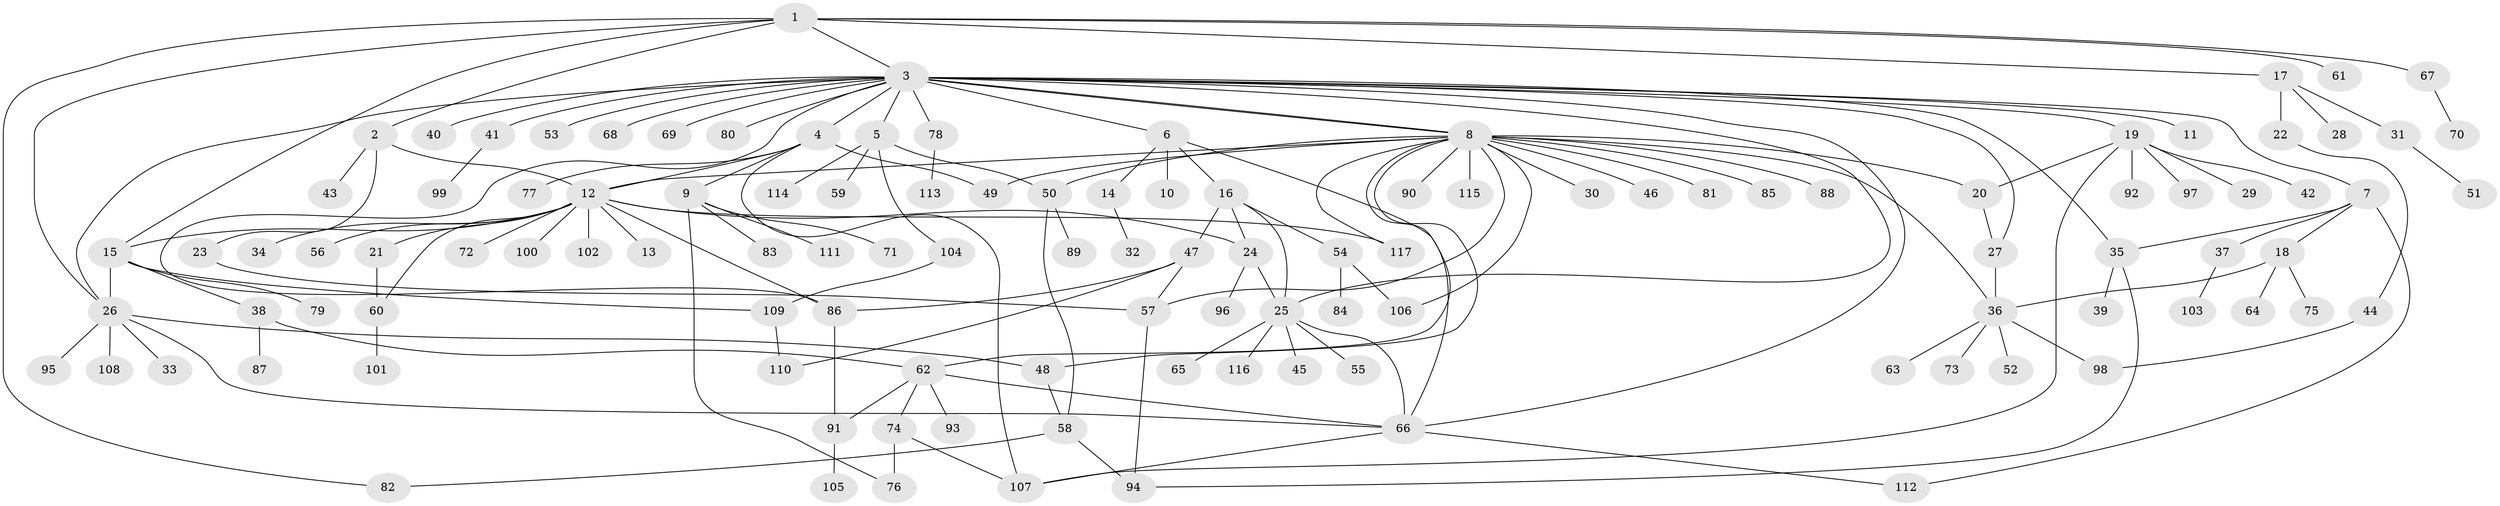 // Generated by graph-tools (version 1.1) at 2025/35/03/09/25 02:35:32]
// undirected, 117 vertices, 158 edges
graph export_dot {
graph [start="1"]
  node [color=gray90,style=filled];
  1;
  2;
  3;
  4;
  5;
  6;
  7;
  8;
  9;
  10;
  11;
  12;
  13;
  14;
  15;
  16;
  17;
  18;
  19;
  20;
  21;
  22;
  23;
  24;
  25;
  26;
  27;
  28;
  29;
  30;
  31;
  32;
  33;
  34;
  35;
  36;
  37;
  38;
  39;
  40;
  41;
  42;
  43;
  44;
  45;
  46;
  47;
  48;
  49;
  50;
  51;
  52;
  53;
  54;
  55;
  56;
  57;
  58;
  59;
  60;
  61;
  62;
  63;
  64;
  65;
  66;
  67;
  68;
  69;
  70;
  71;
  72;
  73;
  74;
  75;
  76;
  77;
  78;
  79;
  80;
  81;
  82;
  83;
  84;
  85;
  86;
  87;
  88;
  89;
  90;
  91;
  92;
  93;
  94;
  95;
  96;
  97;
  98;
  99;
  100;
  101;
  102;
  103;
  104;
  105;
  106;
  107;
  108;
  109;
  110;
  111;
  112;
  113;
  114;
  115;
  116;
  117;
  1 -- 2;
  1 -- 3;
  1 -- 15;
  1 -- 17;
  1 -- 26;
  1 -- 61;
  1 -- 67;
  1 -- 82;
  2 -- 12;
  2 -- 23;
  2 -- 43;
  3 -- 4;
  3 -- 5;
  3 -- 6;
  3 -- 7;
  3 -- 8;
  3 -- 8;
  3 -- 11;
  3 -- 19;
  3 -- 25;
  3 -- 26;
  3 -- 27;
  3 -- 35;
  3 -- 40;
  3 -- 41;
  3 -- 53;
  3 -- 66;
  3 -- 68;
  3 -- 69;
  3 -- 78;
  3 -- 80;
  3 -- 86;
  4 -- 9;
  4 -- 12;
  4 -- 49;
  4 -- 77;
  4 -- 107;
  5 -- 50;
  5 -- 59;
  5 -- 104;
  5 -- 114;
  6 -- 10;
  6 -- 14;
  6 -- 16;
  6 -- 66;
  7 -- 18;
  7 -- 35;
  7 -- 37;
  7 -- 112;
  8 -- 12;
  8 -- 20;
  8 -- 30;
  8 -- 36;
  8 -- 46;
  8 -- 48;
  8 -- 49;
  8 -- 50;
  8 -- 57;
  8 -- 62;
  8 -- 81;
  8 -- 85;
  8 -- 88;
  8 -- 90;
  8 -- 106;
  8 -- 115;
  8 -- 117;
  9 -- 71;
  9 -- 76;
  9 -- 83;
  9 -- 111;
  12 -- 13;
  12 -- 15;
  12 -- 21;
  12 -- 24;
  12 -- 34;
  12 -- 56;
  12 -- 60;
  12 -- 72;
  12 -- 86;
  12 -- 100;
  12 -- 102;
  12 -- 117;
  14 -- 32;
  15 -- 26;
  15 -- 38;
  15 -- 79;
  15 -- 109;
  16 -- 24;
  16 -- 25;
  16 -- 47;
  16 -- 54;
  17 -- 22;
  17 -- 28;
  17 -- 31;
  18 -- 36;
  18 -- 64;
  18 -- 75;
  19 -- 20;
  19 -- 29;
  19 -- 42;
  19 -- 92;
  19 -- 97;
  19 -- 107;
  20 -- 27;
  21 -- 60;
  22 -- 44;
  23 -- 57;
  24 -- 25;
  24 -- 96;
  25 -- 45;
  25 -- 55;
  25 -- 65;
  25 -- 66;
  25 -- 116;
  26 -- 33;
  26 -- 48;
  26 -- 66;
  26 -- 95;
  26 -- 108;
  27 -- 36;
  31 -- 51;
  35 -- 39;
  35 -- 94;
  36 -- 52;
  36 -- 63;
  36 -- 73;
  36 -- 98;
  37 -- 103;
  38 -- 62;
  38 -- 87;
  41 -- 99;
  44 -- 98;
  47 -- 57;
  47 -- 86;
  47 -- 110;
  48 -- 58;
  50 -- 58;
  50 -- 89;
  54 -- 84;
  54 -- 106;
  57 -- 94;
  58 -- 82;
  58 -- 94;
  60 -- 101;
  62 -- 66;
  62 -- 74;
  62 -- 91;
  62 -- 93;
  66 -- 107;
  66 -- 112;
  67 -- 70;
  74 -- 76;
  74 -- 107;
  78 -- 113;
  86 -- 91;
  91 -- 105;
  104 -- 109;
  109 -- 110;
}
